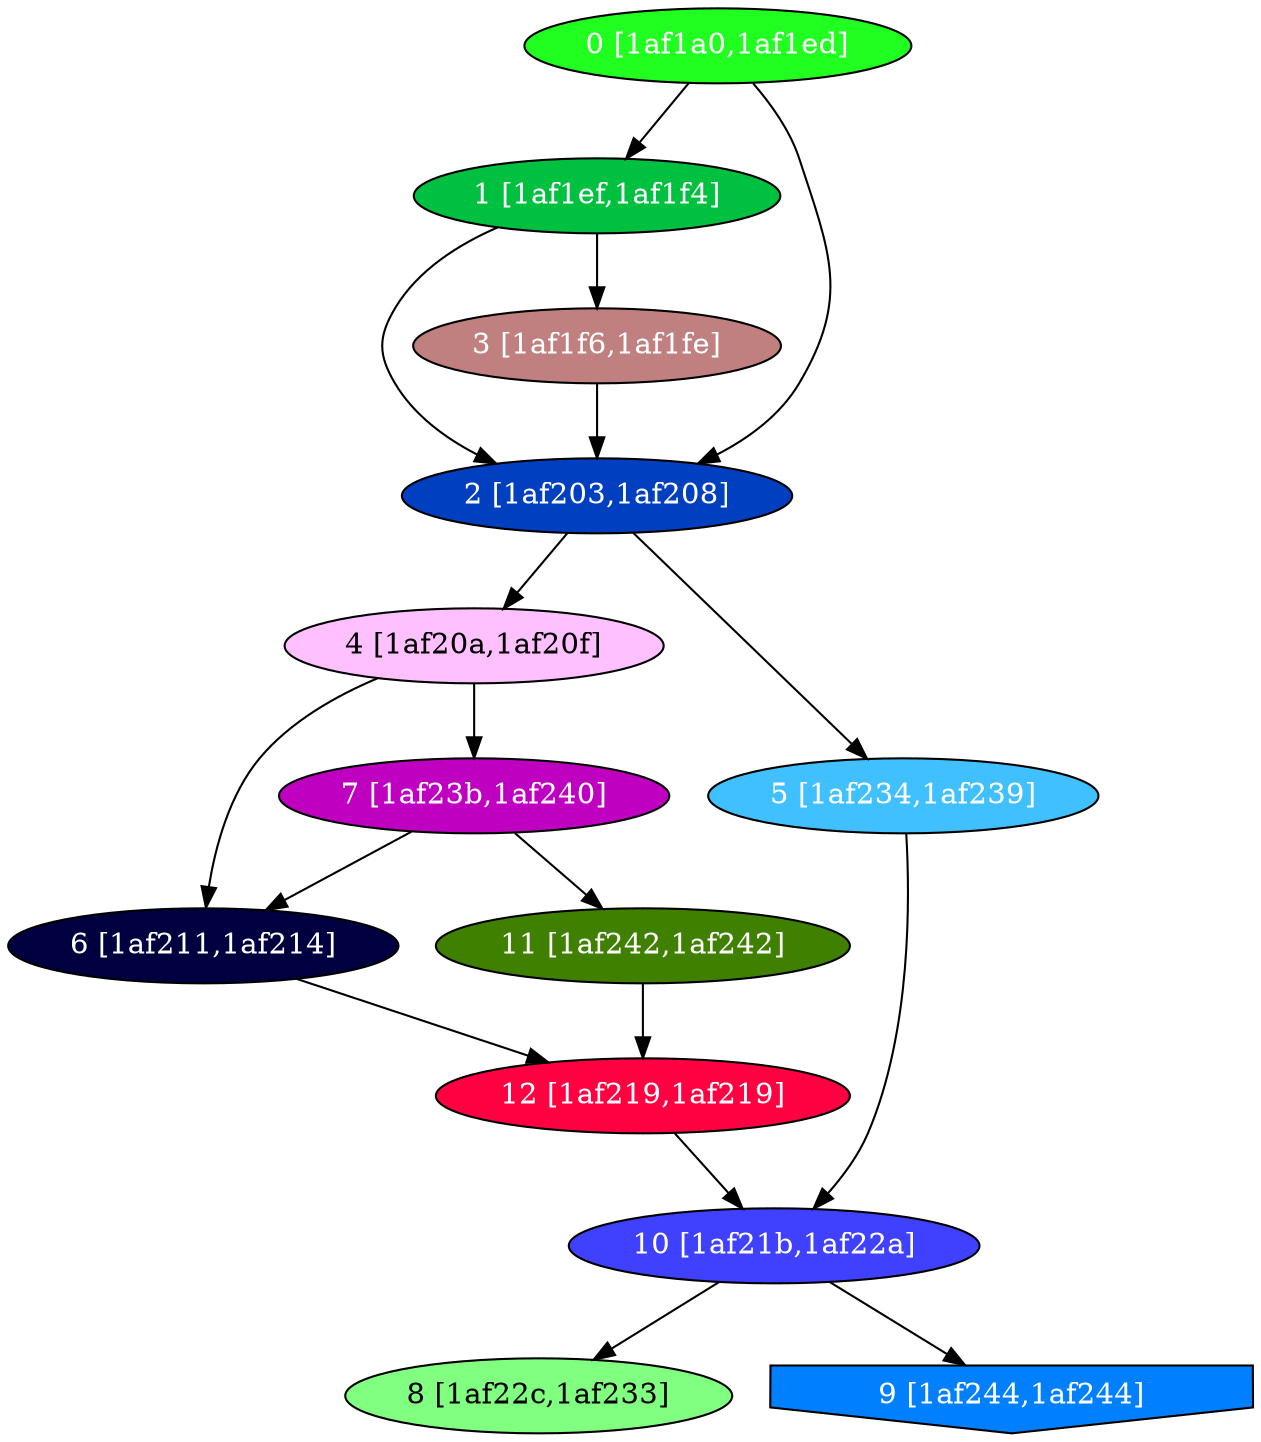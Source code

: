 diGraph libnss3{
	libnss3_0  [style=filled fillcolor="#20FF20" fontcolor="#ffffff" shape=oval label="0 [1af1a0,1af1ed]"]
	libnss3_1  [style=filled fillcolor="#00C040" fontcolor="#ffffff" shape=oval label="1 [1af1ef,1af1f4]"]
	libnss3_2  [style=filled fillcolor="#0040C0" fontcolor="#ffffff" shape=oval label="2 [1af203,1af208]"]
	libnss3_3  [style=filled fillcolor="#C08080" fontcolor="#ffffff" shape=oval label="3 [1af1f6,1af1fe]"]
	libnss3_4  [style=filled fillcolor="#FFC0FF" fontcolor="#000000" shape=oval label="4 [1af20a,1af20f]"]
	libnss3_5  [style=filled fillcolor="#40C0FF" fontcolor="#ffffff" shape=oval label="5 [1af234,1af239]"]
	libnss3_6  [style=filled fillcolor="#000040" fontcolor="#ffffff" shape=oval label="6 [1af211,1af214]"]
	libnss3_7  [style=filled fillcolor="#C000C0" fontcolor="#ffffff" shape=oval label="7 [1af23b,1af240]"]
	libnss3_8  [style=filled fillcolor="#80FF80" fontcolor="#000000" shape=oval label="8 [1af22c,1af233]"]
	libnss3_9  [style=filled fillcolor="#0080FF" fontcolor="#ffffff" shape=invhouse label="9 [1af244,1af244]"]
	libnss3_a  [style=filled fillcolor="#4040FF" fontcolor="#ffffff" shape=oval label="10 [1af21b,1af22a]"]
	libnss3_b  [style=filled fillcolor="#408000" fontcolor="#ffffff" shape=oval label="11 [1af242,1af242]"]
	libnss3_c  [style=filled fillcolor="#FF0040" fontcolor="#ffffff" shape=oval label="12 [1af219,1af219]"]

	libnss3_0 -> libnss3_1
	libnss3_0 -> libnss3_2
	libnss3_1 -> libnss3_2
	libnss3_1 -> libnss3_3
	libnss3_2 -> libnss3_4
	libnss3_2 -> libnss3_5
	libnss3_3 -> libnss3_2
	libnss3_4 -> libnss3_6
	libnss3_4 -> libnss3_7
	libnss3_5 -> libnss3_a
	libnss3_6 -> libnss3_c
	libnss3_7 -> libnss3_6
	libnss3_7 -> libnss3_b
	libnss3_a -> libnss3_8
	libnss3_a -> libnss3_9
	libnss3_b -> libnss3_c
	libnss3_c -> libnss3_a
}